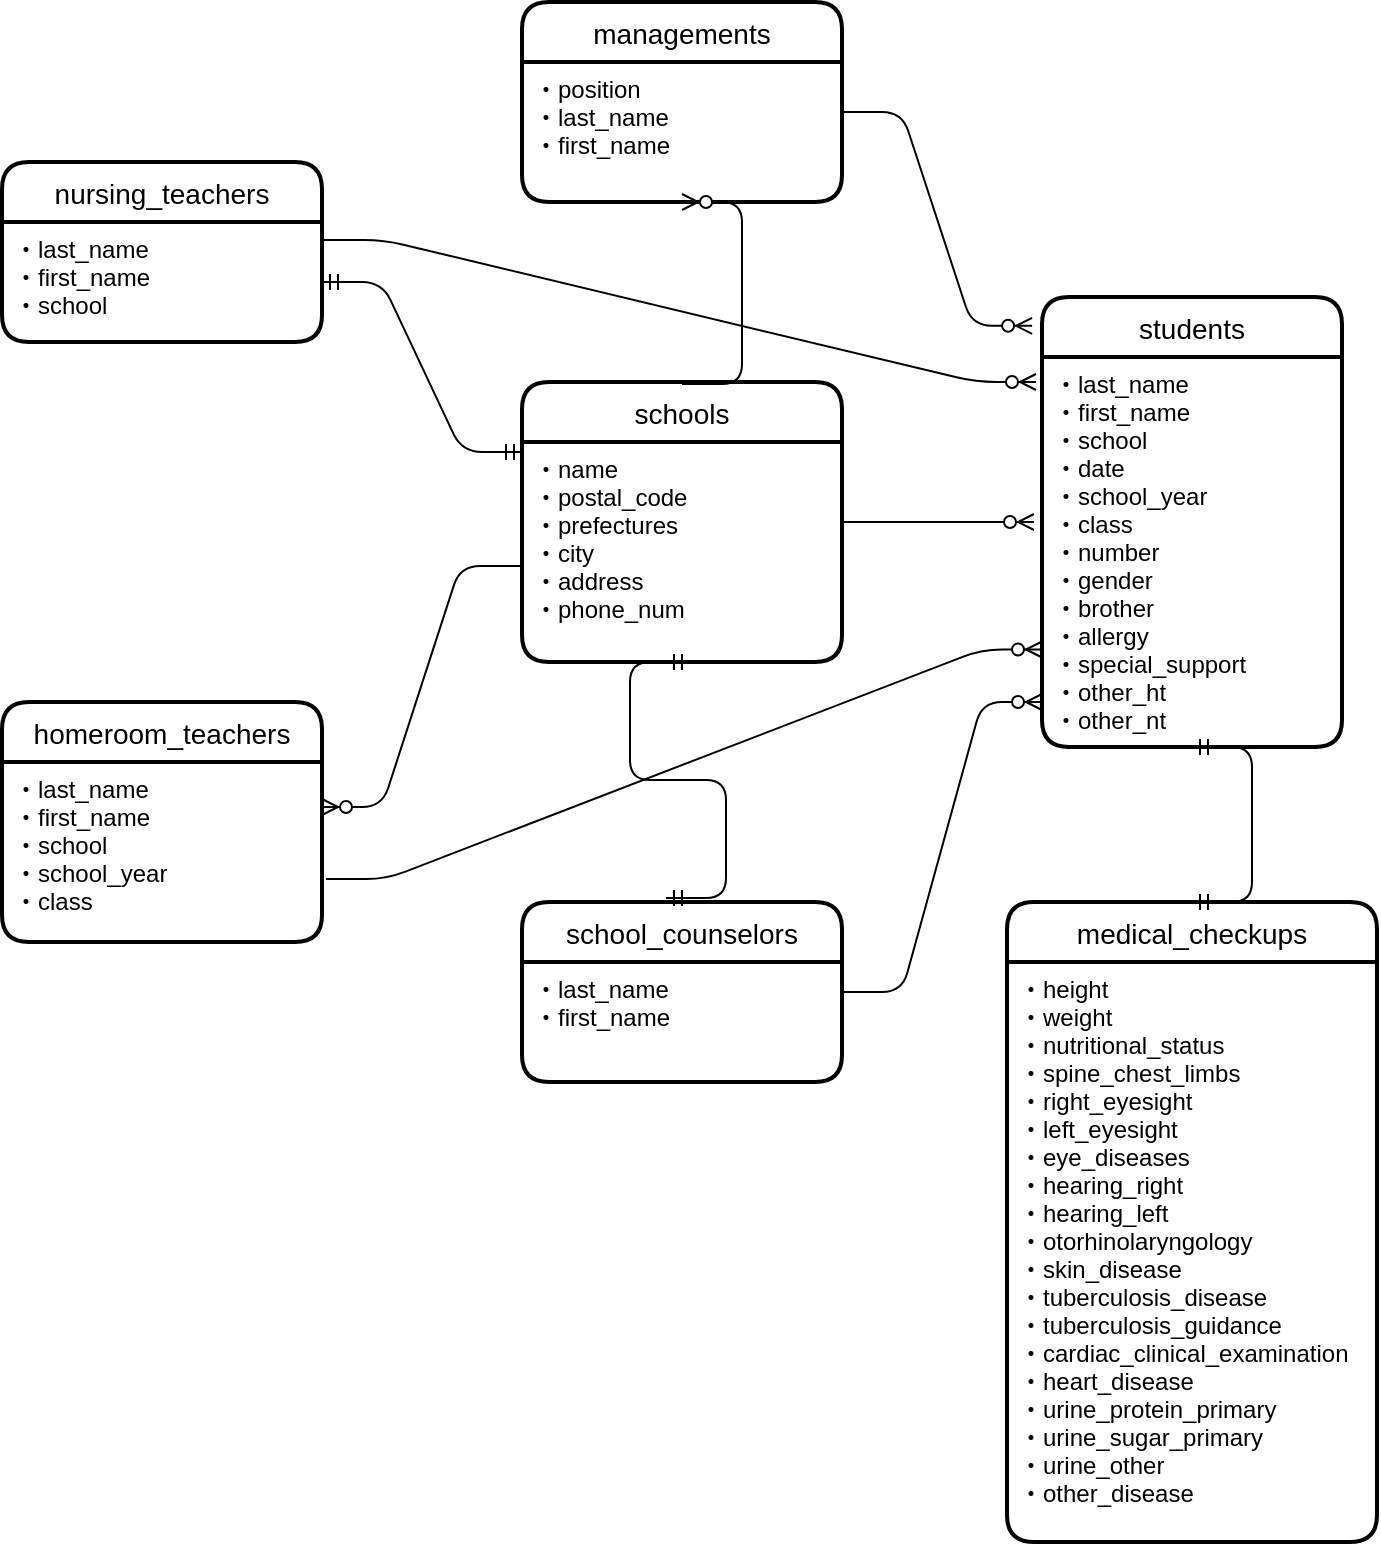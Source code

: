 <mxfile>
    <diagram id="04gDnvY3orlIpFokVoen" name="ページ1">
        <mxGraphModel dx="218" dy="543" grid="1" gridSize="10" guides="1" tooltips="1" connect="1" arrows="1" fold="1" page="1" pageScale="1" pageWidth="827" pageHeight="1169" math="0" shadow="0">
            <root>
                <mxCell id="0"/>
                <mxCell id="1" parent="0"/>
                <mxCell id="2" value="nursing_teachers" style="swimlane;childLayout=stackLayout;horizontal=1;startSize=30;horizontalStack=0;rounded=1;fontSize=14;fontStyle=0;strokeWidth=2;resizeParent=0;resizeLast=1;shadow=0;dashed=0;align=center;" parent="1" vertex="1">
                    <mxGeometry x="40" y="140" width="160" height="90" as="geometry"/>
                </mxCell>
                <mxCell id="3" value="・last_name&#10;・first_name&#10;・school" style="align=left;strokeColor=none;fillColor=none;spacingLeft=4;fontSize=12;verticalAlign=top;resizable=0;rotatable=0;part=1;" parent="2" vertex="1">
                    <mxGeometry y="30" width="160" height="60" as="geometry"/>
                </mxCell>
                <mxCell id="4" value="students" style="swimlane;childLayout=stackLayout;horizontal=1;startSize=30;horizontalStack=0;rounded=1;fontSize=14;fontStyle=0;strokeWidth=2;resizeParent=0;resizeLast=1;shadow=0;dashed=0;align=center;" parent="1" vertex="1">
                    <mxGeometry x="560" y="207.5" width="150" height="225" as="geometry"/>
                </mxCell>
                <mxCell id="5" value="・last_name&#10;・first_name&#10;・school&#10;・date&#10;・school_year&#10;・class&#10;・number&#10;・gender&#10;・brother&#10;・allergy&#10;・special_support&#10;・other_ht&#10;・other_nt" style="align=left;strokeColor=none;fillColor=none;spacingLeft=4;fontSize=12;verticalAlign=top;resizable=0;rotatable=0;part=1;" parent="4" vertex="1">
                    <mxGeometry y="30" width="150" height="195" as="geometry"/>
                </mxCell>
                <mxCell id="8" value="homeroom_teachers" style="swimlane;childLayout=stackLayout;horizontal=1;startSize=30;horizontalStack=0;rounded=1;fontSize=14;fontStyle=0;strokeWidth=2;resizeParent=0;resizeLast=1;shadow=0;dashed=0;align=center;" parent="1" vertex="1">
                    <mxGeometry x="40" y="410" width="160" height="120" as="geometry"/>
                </mxCell>
                <mxCell id="9" value="・last_name&#10;・first_name&#10;・school&#10;・school_year&#10;・class" style="align=left;strokeColor=none;fillColor=none;spacingLeft=4;fontSize=12;verticalAlign=top;resizable=0;rotatable=0;part=1;" parent="8" vertex="1">
                    <mxGeometry y="30" width="160" height="90" as="geometry"/>
                </mxCell>
                <mxCell id="12" value="" style="edgeStyle=entityRelationEdgeStyle;fontSize=12;html=1;endArrow=ERzeroToMany;endFill=1;exitX=1.013;exitY=0.65;exitDx=0;exitDy=0;exitPerimeter=0;entryX=0;entryY=0.75;entryDx=0;entryDy=0;" parent="1" source="9" edge="1" target="5">
                    <mxGeometry width="100" height="100" relative="1" as="geometry">
                        <mxPoint x="440" y="740" as="sourcePoint"/>
                        <mxPoint x="560" y="480" as="targetPoint"/>
                    </mxGeometry>
                </mxCell>
                <mxCell id="16" value="" style="edgeStyle=entityRelationEdgeStyle;fontSize=12;html=1;endArrow=ERzeroToMany;endFill=1;entryX=1;entryY=0.25;entryDx=0;entryDy=0;exitX=-0.006;exitY=0.564;exitDx=0;exitDy=0;exitPerimeter=0;" parent="1" source="11" target="9" edge="1">
                    <mxGeometry width="100" height="100" relative="1" as="geometry">
                        <mxPoint x="400" y="360" as="sourcePoint"/>
                        <mxPoint x="500" y="260" as="targetPoint"/>
                    </mxGeometry>
                </mxCell>
                <mxCell id="17" value="" style="edgeStyle=entityRelationEdgeStyle;fontSize=12;html=1;endArrow=ERmandOne;startArrow=ERmandOne;entryX=0;entryY=0.25;entryDx=0;entryDy=0;exitX=1;exitY=0.5;exitDx=0;exitDy=0;" parent="1" source="3" target="10" edge="1">
                    <mxGeometry width="100" height="100" relative="1" as="geometry">
                        <mxPoint x="210" y="130" as="sourcePoint"/>
                        <mxPoint x="310" y="30" as="targetPoint"/>
                    </mxGeometry>
                </mxCell>
                <mxCell id="18" value="" style="edgeStyle=entityRelationEdgeStyle;fontSize=12;html=1;endArrow=ERzeroToMany;endFill=1;exitX=1.006;exitY=0.15;exitDx=0;exitDy=0;exitPerimeter=0;" parent="1" source="3" edge="1">
                    <mxGeometry width="100" height="100" relative="1" as="geometry">
                        <mxPoint x="210" y="110" as="sourcePoint"/>
                        <mxPoint x="557" y="250" as="targetPoint"/>
                    </mxGeometry>
                </mxCell>
                <mxCell id="19" value="" style="edgeStyle=entityRelationEdgeStyle;fontSize=12;html=1;endArrow=ERzeroToMany;endFill=1;" parent="1" source="10" edge="1">
                    <mxGeometry width="100" height="100" relative="1" as="geometry">
                        <mxPoint x="210" y="310.11" as="sourcePoint"/>
                        <mxPoint x="556" y="320" as="targetPoint"/>
                    </mxGeometry>
                </mxCell>
                <mxCell id="10" value="schools" style="swimlane;childLayout=stackLayout;horizontal=1;startSize=30;horizontalStack=0;rounded=1;fontSize=14;fontStyle=0;strokeWidth=2;resizeParent=0;resizeLast=1;shadow=0;dashed=0;align=center;" parent="1" vertex="1">
                    <mxGeometry x="300" y="250" width="160" height="140" as="geometry"/>
                </mxCell>
                <mxCell id="11" value="・name&#10;・postal_code&#10;・prefectures&#10;・city&#10;・address&#10;・phone_num" style="align=left;strokeColor=none;fillColor=none;spacingLeft=4;fontSize=12;verticalAlign=top;resizable=0;rotatable=0;part=1;" parent="10" vertex="1">
                    <mxGeometry y="30" width="160" height="110" as="geometry"/>
                </mxCell>
                <mxCell id="20" value="medical_checkups" style="swimlane;childLayout=stackLayout;horizontal=1;startSize=30;horizontalStack=0;rounded=1;fontSize=14;fontStyle=0;strokeWidth=2;resizeParent=0;resizeLast=1;shadow=0;dashed=0;align=center;" vertex="1" parent="1">
                    <mxGeometry x="542.5" y="510" width="185" height="320" as="geometry"/>
                </mxCell>
                <mxCell id="21" value="・height&#10;・weight&#10;・nutritional_status&#10;・spine_chest_limbs&#10;・right_eyesight&#10;・left_eyesight&#10;・eye_diseases&#10;・hearing_right&#10;・hearing_left&#10;・otorhinolaryngology&#10;・skin_disease&#10;・tuberculosis_disease&#10;・tuberculosis_guidance&#10;・cardiac_clinical_examination&#10;・heart_disease&#10;・urine_protein_primary&#10;・urine_sugar_primary&#10;・urine_other&#10;・other_disease" style="align=left;strokeColor=none;fillColor=none;spacingLeft=4;fontSize=12;verticalAlign=top;resizable=0;rotatable=0;part=1;" vertex="1" parent="20">
                    <mxGeometry y="30" width="185" height="290" as="geometry"/>
                </mxCell>
                <mxCell id="35" value="" style="edgeStyle=entityRelationEdgeStyle;fontSize=12;html=1;endArrow=ERmandOne;startArrow=ERmandOne;exitX=0.5;exitY=0;exitDx=0;exitDy=0;entryX=0.5;entryY=1;entryDx=0;entryDy=0;" edge="1" parent="1" source="20" target="5">
                    <mxGeometry width="100" height="100" relative="1" as="geometry">
                        <mxPoint x="542.5" y="545" as="sourcePoint"/>
                        <mxPoint x="642.5" y="445" as="targetPoint"/>
                    </mxGeometry>
                </mxCell>
                <mxCell id="39" value="school_counselors" style="swimlane;childLayout=stackLayout;horizontal=1;startSize=30;horizontalStack=0;rounded=1;fontSize=14;fontStyle=0;strokeWidth=2;resizeParent=0;resizeLast=1;shadow=0;dashed=0;align=center;" vertex="1" parent="1">
                    <mxGeometry x="300" y="510" width="160" height="90" as="geometry"/>
                </mxCell>
                <mxCell id="40" value="・last_name&#10;・first_name" style="align=left;strokeColor=none;fillColor=none;spacingLeft=4;fontSize=12;verticalAlign=top;resizable=0;rotatable=0;part=1;" vertex="1" parent="39">
                    <mxGeometry y="30" width="160" height="60" as="geometry"/>
                </mxCell>
                <mxCell id="41" value="" style="edgeStyle=entityRelationEdgeStyle;fontSize=12;html=1;endArrow=ERzeroToMany;endFill=1;exitX=1;exitY=0.25;exitDx=0;exitDy=0;" edge="1" parent="1" source="40">
                    <mxGeometry width="100" height="100" relative="1" as="geometry">
                        <mxPoint x="270" y="500" as="sourcePoint"/>
                        <mxPoint x="560" y="410" as="targetPoint"/>
                    </mxGeometry>
                </mxCell>
                <mxCell id="42" value="managements" style="swimlane;childLayout=stackLayout;horizontal=1;startSize=30;horizontalStack=0;rounded=1;fontSize=14;fontStyle=0;strokeWidth=2;resizeParent=0;resizeLast=1;shadow=0;dashed=0;align=center;" vertex="1" parent="1">
                    <mxGeometry x="300" y="60" width="160" height="100" as="geometry"/>
                </mxCell>
                <mxCell id="43" value="・position&#10;・last_name&#10;・first_name" style="align=left;strokeColor=none;fillColor=none;spacingLeft=4;fontSize=12;verticalAlign=top;resizable=0;rotatable=0;part=1;" vertex="1" parent="42">
                    <mxGeometry y="30" width="160" height="70" as="geometry"/>
                </mxCell>
                <mxCell id="44" value="" style="edgeStyle=entityRelationEdgeStyle;fontSize=12;html=1;endArrow=ERzeroToMany;endFill=1;exitX=1;exitY=0.25;exitDx=0;exitDy=0;entryX=-0.033;entryY=0.064;entryDx=0;entryDy=0;entryPerimeter=0;" edge="1" parent="1" target="4">
                    <mxGeometry width="100" height="100" relative="1" as="geometry">
                        <mxPoint x="460" y="115" as="sourcePoint"/>
                        <mxPoint x="560" y="-30" as="targetPoint"/>
                    </mxGeometry>
                </mxCell>
                <mxCell id="45" value="" style="edgeStyle=entityRelationEdgeStyle;fontSize=12;html=1;endArrow=ERzeroToMany;endFill=1;entryX=0.5;entryY=1;entryDx=0;entryDy=0;" edge="1" parent="1" target="43">
                    <mxGeometry width="100" height="100" relative="1" as="geometry">
                        <mxPoint x="380" y="251" as="sourcePoint"/>
                        <mxPoint x="210" y="472.5" as="targetPoint"/>
                    </mxGeometry>
                </mxCell>
                <mxCell id="47" value="" style="edgeStyle=entityRelationEdgeStyle;fontSize=12;html=1;endArrow=ERmandOne;startArrow=ERmandOne;exitX=0.45;exitY=-0.022;exitDx=0;exitDy=0;entryX=0.5;entryY=1;entryDx=0;entryDy=0;exitPerimeter=0;" edge="1" parent="1" source="39">
                    <mxGeometry width="100" height="100" relative="1" as="geometry">
                        <mxPoint x="384" y="467.5" as="sourcePoint"/>
                        <mxPoint x="384" y="390" as="targetPoint"/>
                    </mxGeometry>
                </mxCell>
            </root>
        </mxGraphModel>
    </diagram>
</mxfile>